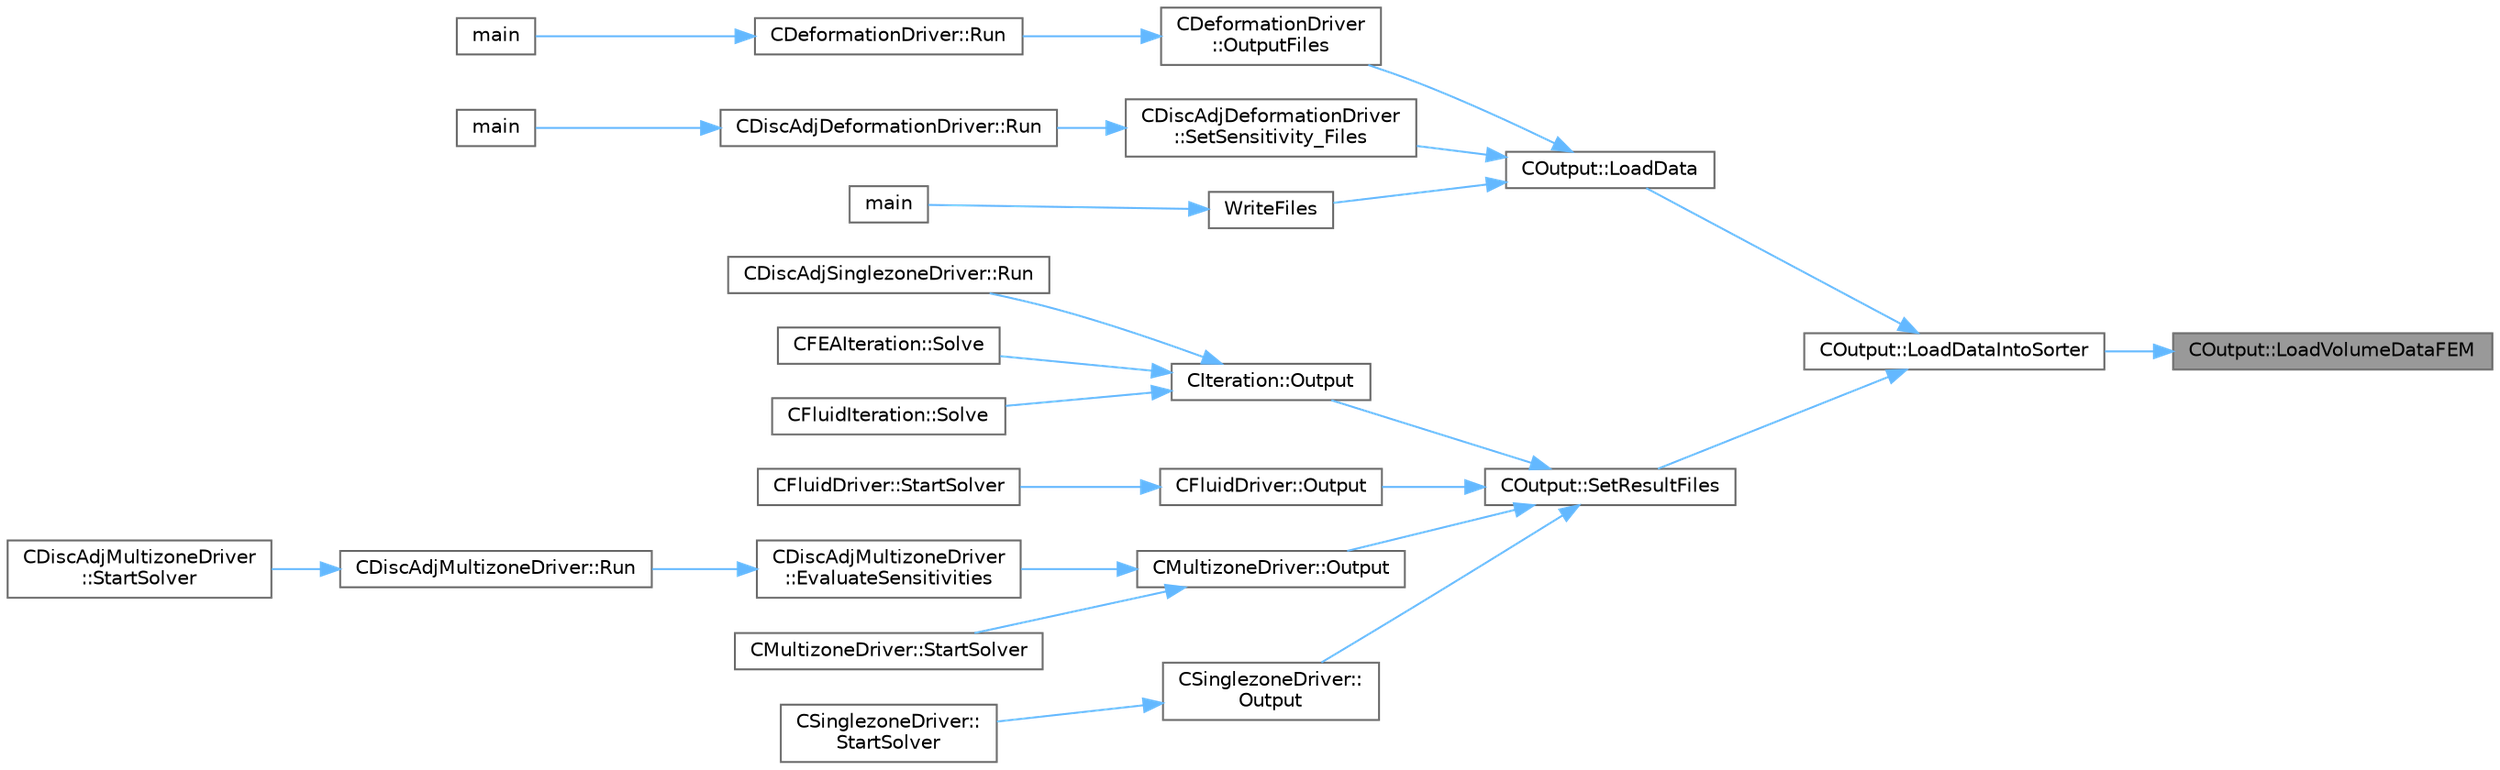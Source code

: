 digraph "COutput::LoadVolumeDataFEM"
{
 // LATEX_PDF_SIZE
  bgcolor="transparent";
  edge [fontname=Helvetica,fontsize=10,labelfontname=Helvetica,labelfontsize=10];
  node [fontname=Helvetica,fontsize=10,shape=box,height=0.2,width=0.4];
  rankdir="RL";
  Node1 [id="Node000001",label="COutput::LoadVolumeDataFEM",height=0.2,width=0.4,color="gray40", fillcolor="grey60", style="filled", fontcolor="black",tooltip="Set the values of the volume output fields for a point."];
  Node1 -> Node2 [id="edge1_Node000001_Node000002",dir="back",color="steelblue1",style="solid",tooltip=" "];
  Node2 [id="Node000002",label="COutput::LoadDataIntoSorter",height=0.2,width=0.4,color="grey40", fillcolor="white", style="filled",URL="$classCOutput.html#ac54efb9d794c522e1bef6cb4ed0d5b9f",tooltip="Load up the values of the requested volume fields into ::Local_Data array."];
  Node2 -> Node3 [id="edge2_Node000002_Node000003",dir="back",color="steelblue1",style="solid",tooltip=" "];
  Node3 [id="Node000003",label="COutput::LoadData",height=0.2,width=0.4,color="grey40", fillcolor="white", style="filled",URL="$classCOutput.html#ac4bf70d669b489fb52c8e63b6d06e4ed",tooltip="Load the data from the solvers into the data sorters and sort it for the linear partitioning."];
  Node3 -> Node4 [id="edge3_Node000003_Node000004",dir="back",color="steelblue1",style="solid",tooltip=" "];
  Node4 [id="Node000004",label="CDeformationDriver\l::OutputFiles",height=0.2,width=0.4,color="grey40", fillcolor="white", style="filled",URL="$classCDeformationDriver.html#a87e04020865a0667acb8aab363200226",tooltip="Output the mesh."];
  Node4 -> Node5 [id="edge4_Node000004_Node000005",dir="back",color="steelblue1",style="solid",tooltip=" "];
  Node5 [id="Node000005",label="CDeformationDriver::Run",height=0.2,width=0.4,color="grey40", fillcolor="white", style="filled",URL="$classCDeformationDriver.html#aa6da6453a3790a001ed9cb135926e107",tooltip="Launch the driver computation."];
  Node5 -> Node6 [id="edge5_Node000005_Node000006",dir="back",color="steelblue1",style="solid",tooltip=" "];
  Node6 [id="Node000006",label="main",height=0.2,width=0.4,color="grey40", fillcolor="white", style="filled",URL="$SU2__DEF_8cpp.html#a0ddf1224851353fc92bfbff6f499fa97",tooltip=" "];
  Node3 -> Node7 [id="edge6_Node000003_Node000007",dir="back",color="steelblue1",style="solid",tooltip=" "];
  Node7 [id="Node000007",label="CDiscAdjDeformationDriver\l::SetSensitivity_Files",height=0.2,width=0.4,color="grey40", fillcolor="white", style="filled",URL="$classCDiscAdjDeformationDriver.html#ab49c2697cc6d4ff4e0914e887375aca4",tooltip="Write the sensitivity (including mesh sensitivity) computed with the discrete adjoint method on the s..."];
  Node7 -> Node8 [id="edge7_Node000007_Node000008",dir="back",color="steelblue1",style="solid",tooltip=" "];
  Node8 [id="Node000008",label="CDiscAdjDeformationDriver::Run",height=0.2,width=0.4,color="grey40", fillcolor="white", style="filled",URL="$classCDiscAdjDeformationDriver.html#adb51f9096356607d6f48c05891dec0cb",tooltip="Launch the driver computation."];
  Node8 -> Node9 [id="edge8_Node000008_Node000009",dir="back",color="steelblue1",style="solid",tooltip=" "];
  Node9 [id="Node000009",label="main",height=0.2,width=0.4,color="grey40", fillcolor="white", style="filled",URL="$SU2__DOT_8cpp.html#a0ddf1224851353fc92bfbff6f499fa97",tooltip=" "];
  Node3 -> Node10 [id="edge9_Node000003_Node000010",dir="back",color="steelblue1",style="solid",tooltip=" "];
  Node10 [id="Node000010",label="WriteFiles",height=0.2,width=0.4,color="grey40", fillcolor="white", style="filled",URL="$SU2__SOL_8cpp.html#a43305e0af849b318ce139ccf6a164626",tooltip=" "];
  Node10 -> Node11 [id="edge10_Node000010_Node000011",dir="back",color="steelblue1",style="solid",tooltip=" "];
  Node11 [id="Node000011",label="main",height=0.2,width=0.4,color="grey40", fillcolor="white", style="filled",URL="$SU2__SOL_8cpp.html#a0ddf1224851353fc92bfbff6f499fa97",tooltip=" "];
  Node2 -> Node12 [id="edge11_Node000002_Node000012",dir="back",color="steelblue1",style="solid",tooltip=" "];
  Node12 [id="Node000012",label="COutput::SetResultFiles",height=0.2,width=0.4,color="grey40", fillcolor="white", style="filled",URL="$classCOutput.html#a0cff5cb7088402f23719a5118d1fd3f2",tooltip="Loop through all requested output files and write the volume output data."];
  Node12 -> Node13 [id="edge12_Node000012_Node000013",dir="back",color="steelblue1",style="solid",tooltip=" "];
  Node13 [id="Node000013",label="CIteration::Output",height=0.2,width=0.4,color="grey40", fillcolor="white", style="filled",URL="$classCIteration.html#a81703988a52c42fd644506cd2009c8e1",tooltip="A virtual member."];
  Node13 -> Node14 [id="edge13_Node000013_Node000014",dir="back",color="steelblue1",style="solid",tooltip=" "];
  Node14 [id="Node000014",label="CDiscAdjSinglezoneDriver::Run",height=0.2,width=0.4,color="grey40", fillcolor="white", style="filled",URL="$classCDiscAdjSinglezoneDriver.html#a8f953f7bd46ee86ade056068e5eb2419",tooltip="Run a single iteration of the discrete adjoint solver with a single zone."];
  Node13 -> Node15 [id="edge14_Node000013_Node000015",dir="back",color="steelblue1",style="solid",tooltip=" "];
  Node15 [id="Node000015",label="CFEAIteration::Solve",height=0.2,width=0.4,color="grey40", fillcolor="white", style="filled",URL="$classCFEAIteration.html#aba70dd8774515f274bbb361f44d30309",tooltip="Iterate the structural system for a number of Inner_Iter iterations."];
  Node13 -> Node16 [id="edge15_Node000013_Node000016",dir="back",color="steelblue1",style="solid",tooltip=" "];
  Node16 [id="Node000016",label="CFluidIteration::Solve",height=0.2,width=0.4,color="grey40", fillcolor="white", style="filled",URL="$classCFluidIteration.html#ae4c454356af70246063fdcba4accb068",tooltip="Iterate the fluid system for a number of Inner_Iter iterations."];
  Node12 -> Node17 [id="edge16_Node000012_Node000017",dir="back",color="steelblue1",style="solid",tooltip=" "];
  Node17 [id="Node000017",label="CFluidDriver::Output",height=0.2,width=0.4,color="grey40", fillcolor="white", style="filled",URL="$classCFluidDriver.html#ad2575e36367e41622f339bc2f07b64e3",tooltip="Output the solution in solution file."];
  Node17 -> Node18 [id="edge17_Node000017_Node000018",dir="back",color="steelblue1",style="solid",tooltip=" "];
  Node18 [id="Node000018",label="CFluidDriver::StartSolver",height=0.2,width=0.4,color="grey40", fillcolor="white", style="filled",URL="$classCFluidDriver.html#aa0139a1e26f43f0154854c9f99ded978",tooltip="Launch the computation for all zones and all physics."];
  Node12 -> Node19 [id="edge18_Node000012_Node000019",dir="back",color="steelblue1",style="solid",tooltip=" "];
  Node19 [id="Node000019",label="CMultizoneDriver::Output",height=0.2,width=0.4,color="grey40", fillcolor="white", style="filled",URL="$classCMultizoneDriver.html#ad9b12dc5194755d1a06023898b056bcb",tooltip="Output the solution in solution file."];
  Node19 -> Node20 [id="edge19_Node000019_Node000020",dir="back",color="steelblue1",style="solid",tooltip=" "];
  Node20 [id="Node000020",label="CDiscAdjMultizoneDriver\l::EvaluateSensitivities",height=0.2,width=0.4,color="grey40", fillcolor="white", style="filled",URL="$classCDiscAdjMultizoneDriver.html#a9d998fae109427a1061069800ad931c3",tooltip="Evaluate sensitivites for the current adjoint solution and output files."];
  Node20 -> Node21 [id="edge20_Node000020_Node000021",dir="back",color="steelblue1",style="solid",tooltip=" "];
  Node21 [id="Node000021",label="CDiscAdjMultizoneDriver::Run",height=0.2,width=0.4,color="grey40", fillcolor="white", style="filled",URL="$classCDiscAdjMultizoneDriver.html#af996aecdb6d20aa4fc81c9b67295abf5",tooltip="[Overload] Run an discrete adjoint update of all solvers within multiple zones."];
  Node21 -> Node22 [id="edge21_Node000021_Node000022",dir="back",color="steelblue1",style="solid",tooltip=" "];
  Node22 [id="Node000022",label="CDiscAdjMultizoneDriver\l::StartSolver",height=0.2,width=0.4,color="grey40", fillcolor="white", style="filled",URL="$classCDiscAdjMultizoneDriver.html#a75de0a1a482ceeed4301a384f1515092",tooltip="[Overload] Launch the computation for discrete adjoint multizone problems."];
  Node19 -> Node23 [id="edge22_Node000019_Node000023",dir="back",color="steelblue1",style="solid",tooltip=" "];
  Node23 [id="Node000023",label="CMultizoneDriver::StartSolver",height=0.2,width=0.4,color="grey40", fillcolor="white", style="filled",URL="$classCMultizoneDriver.html#a48545e4827cc34298f792995e06d90dd",tooltip="[Overload] Launch the computation for multizone problems."];
  Node12 -> Node24 [id="edge23_Node000012_Node000024",dir="back",color="steelblue1",style="solid",tooltip=" "];
  Node24 [id="Node000024",label="CSinglezoneDriver::\lOutput",height=0.2,width=0.4,color="grey40", fillcolor="white", style="filled",URL="$classCSinglezoneDriver.html#a99b702e93a12b46a3d851cf1d970c6d5",tooltip="Output the solution in solution file."];
  Node24 -> Node25 [id="edge24_Node000024_Node000025",dir="back",color="steelblue1",style="solid",tooltip=" "];
  Node25 [id="Node000025",label="CSinglezoneDriver::\lStartSolver",height=0.2,width=0.4,color="grey40", fillcolor="white", style="filled",URL="$classCSinglezoneDriver.html#ac98c6acfe034381fb3b77c6753c4d734",tooltip="[Overload] Launch the computation for single-zone problems."];
}
